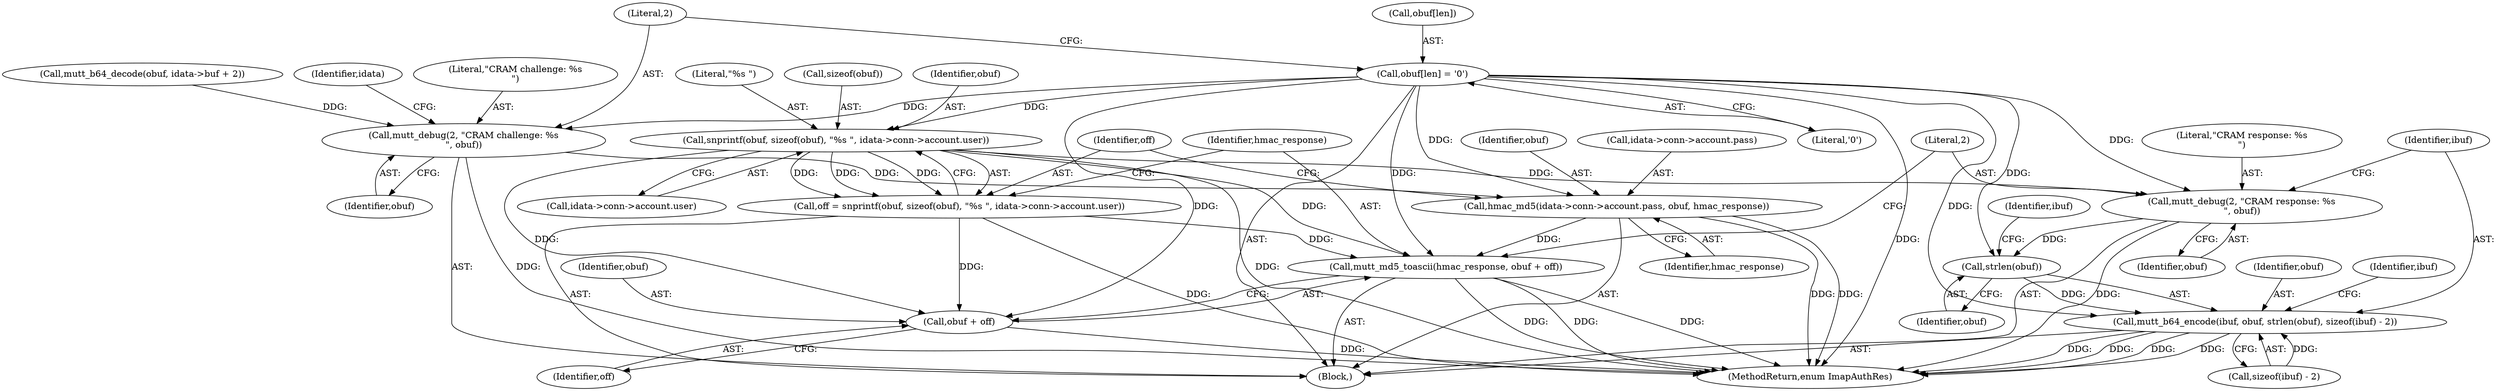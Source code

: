 digraph "0_neomutt_6f163e07ae68654d7ac5268cbb7565f6df79ad85@array" {
"1000190" [label="(Call,obuf[len] = '\0')"];
"1000195" [label="(Call,mutt_debug(2, \"CRAM challenge: %s\n\", obuf))"];
"1000199" [label="(Call,hmac_md5(idata->conn->account.pass, obuf, hmac_response))"];
"1000224" [label="(Call,mutt_md5_toascii(hmac_response, obuf + off))"];
"1000212" [label="(Call,snprintf(obuf, sizeof(obuf), \"%s \", idata->conn->account.user))"];
"1000210" [label="(Call,off = snprintf(obuf, sizeof(obuf), \"%s \", idata->conn->account.user))"];
"1000226" [label="(Call,obuf + off)"];
"1000229" [label="(Call,mutt_debug(2, \"CRAM response: %s\n\", obuf))"];
"1000236" [label="(Call,strlen(obuf))"];
"1000233" [label="(Call,mutt_b64_encode(ibuf, obuf, strlen(obuf), sizeof(ibuf) - 2))"];
"1000226" [label="(Call,obuf + off)"];
"1000195" [label="(Call,mutt_debug(2, \"CRAM challenge: %s\n\", obuf))"];
"1000228" [label="(Identifier,off)"];
"1000282" [label="(MethodReturn,enum ImapAuthRes)"];
"1000237" [label="(Identifier,obuf)"];
"1000200" [label="(Call,idata->conn->account.pass)"];
"1000235" [label="(Identifier,obuf)"];
"1000108" [label="(Block,)"];
"1000227" [label="(Identifier,obuf)"];
"1000173" [label="(Call,mutt_b64_decode(obuf, idata->buf + 2))"];
"1000203" [label="(Identifier,idata)"];
"1000216" [label="(Literal,\"%s \")"];
"1000233" [label="(Call,mutt_b64_encode(ibuf, obuf, strlen(obuf), sizeof(ibuf) - 2))"];
"1000232" [label="(Identifier,obuf)"];
"1000240" [label="(Identifier,ibuf)"];
"1000198" [label="(Identifier,obuf)"];
"1000229" [label="(Call,mutt_debug(2, \"CRAM response: %s\n\", obuf))"];
"1000230" [label="(Literal,2)"];
"1000197" [label="(Literal,\"CRAM challenge: %s\n\")"];
"1000211" [label="(Identifier,off)"];
"1000207" [label="(Identifier,obuf)"];
"1000238" [label="(Call,sizeof(ibuf) - 2)"];
"1000196" [label="(Literal,2)"];
"1000199" [label="(Call,hmac_md5(idata->conn->account.pass, obuf, hmac_response))"];
"1000225" [label="(Identifier,hmac_response)"];
"1000231" [label="(Literal,\"CRAM response: %s\n\")"];
"1000212" [label="(Call,snprintf(obuf, sizeof(obuf), \"%s \", idata->conn->account.user))"];
"1000214" [label="(Call,sizeof(obuf))"];
"1000236" [label="(Call,strlen(obuf))"];
"1000217" [label="(Call,idata->conn->account.user)"];
"1000234" [label="(Identifier,ibuf)"];
"1000191" [label="(Call,obuf[len])"];
"1000224" [label="(Call,mutt_md5_toascii(hmac_response, obuf + off))"];
"1000243" [label="(Identifier,ibuf)"];
"1000208" [label="(Identifier,hmac_response)"];
"1000213" [label="(Identifier,obuf)"];
"1000194" [label="(Literal,'\0')"];
"1000190" [label="(Call,obuf[len] = '\0')"];
"1000210" [label="(Call,off = snprintf(obuf, sizeof(obuf), \"%s \", idata->conn->account.user))"];
"1000190" -> "1000108"  [label="AST: "];
"1000190" -> "1000194"  [label="CFG: "];
"1000191" -> "1000190"  [label="AST: "];
"1000194" -> "1000190"  [label="AST: "];
"1000196" -> "1000190"  [label="CFG: "];
"1000190" -> "1000282"  [label="DDG: "];
"1000190" -> "1000195"  [label="DDG: "];
"1000190" -> "1000199"  [label="DDG: "];
"1000190" -> "1000212"  [label="DDG: "];
"1000190" -> "1000224"  [label="DDG: "];
"1000190" -> "1000226"  [label="DDG: "];
"1000190" -> "1000229"  [label="DDG: "];
"1000190" -> "1000233"  [label="DDG: "];
"1000190" -> "1000236"  [label="DDG: "];
"1000195" -> "1000108"  [label="AST: "];
"1000195" -> "1000198"  [label="CFG: "];
"1000196" -> "1000195"  [label="AST: "];
"1000197" -> "1000195"  [label="AST: "];
"1000198" -> "1000195"  [label="AST: "];
"1000203" -> "1000195"  [label="CFG: "];
"1000195" -> "1000282"  [label="DDG: "];
"1000173" -> "1000195"  [label="DDG: "];
"1000195" -> "1000199"  [label="DDG: "];
"1000199" -> "1000108"  [label="AST: "];
"1000199" -> "1000208"  [label="CFG: "];
"1000200" -> "1000199"  [label="AST: "];
"1000207" -> "1000199"  [label="AST: "];
"1000208" -> "1000199"  [label="AST: "];
"1000211" -> "1000199"  [label="CFG: "];
"1000199" -> "1000282"  [label="DDG: "];
"1000199" -> "1000282"  [label="DDG: "];
"1000199" -> "1000224"  [label="DDG: "];
"1000224" -> "1000108"  [label="AST: "];
"1000224" -> "1000226"  [label="CFG: "];
"1000225" -> "1000224"  [label="AST: "];
"1000226" -> "1000224"  [label="AST: "];
"1000230" -> "1000224"  [label="CFG: "];
"1000224" -> "1000282"  [label="DDG: "];
"1000224" -> "1000282"  [label="DDG: "];
"1000224" -> "1000282"  [label="DDG: "];
"1000212" -> "1000224"  [label="DDG: "];
"1000210" -> "1000224"  [label="DDG: "];
"1000212" -> "1000210"  [label="AST: "];
"1000212" -> "1000217"  [label="CFG: "];
"1000213" -> "1000212"  [label="AST: "];
"1000214" -> "1000212"  [label="AST: "];
"1000216" -> "1000212"  [label="AST: "];
"1000217" -> "1000212"  [label="AST: "];
"1000210" -> "1000212"  [label="CFG: "];
"1000212" -> "1000282"  [label="DDG: "];
"1000212" -> "1000210"  [label="DDG: "];
"1000212" -> "1000210"  [label="DDG: "];
"1000212" -> "1000210"  [label="DDG: "];
"1000212" -> "1000226"  [label="DDG: "];
"1000212" -> "1000229"  [label="DDG: "];
"1000210" -> "1000108"  [label="AST: "];
"1000211" -> "1000210"  [label="AST: "];
"1000225" -> "1000210"  [label="CFG: "];
"1000210" -> "1000282"  [label="DDG: "];
"1000210" -> "1000226"  [label="DDG: "];
"1000226" -> "1000228"  [label="CFG: "];
"1000227" -> "1000226"  [label="AST: "];
"1000228" -> "1000226"  [label="AST: "];
"1000226" -> "1000282"  [label="DDG: "];
"1000229" -> "1000108"  [label="AST: "];
"1000229" -> "1000232"  [label="CFG: "];
"1000230" -> "1000229"  [label="AST: "];
"1000231" -> "1000229"  [label="AST: "];
"1000232" -> "1000229"  [label="AST: "];
"1000234" -> "1000229"  [label="CFG: "];
"1000229" -> "1000282"  [label="DDG: "];
"1000229" -> "1000236"  [label="DDG: "];
"1000236" -> "1000233"  [label="AST: "];
"1000236" -> "1000237"  [label="CFG: "];
"1000237" -> "1000236"  [label="AST: "];
"1000240" -> "1000236"  [label="CFG: "];
"1000236" -> "1000233"  [label="DDG: "];
"1000233" -> "1000108"  [label="AST: "];
"1000233" -> "1000238"  [label="CFG: "];
"1000234" -> "1000233"  [label="AST: "];
"1000235" -> "1000233"  [label="AST: "];
"1000238" -> "1000233"  [label="AST: "];
"1000243" -> "1000233"  [label="CFG: "];
"1000233" -> "1000282"  [label="DDG: "];
"1000233" -> "1000282"  [label="DDG: "];
"1000233" -> "1000282"  [label="DDG: "];
"1000233" -> "1000282"  [label="DDG: "];
"1000238" -> "1000233"  [label="DDG: "];
}

